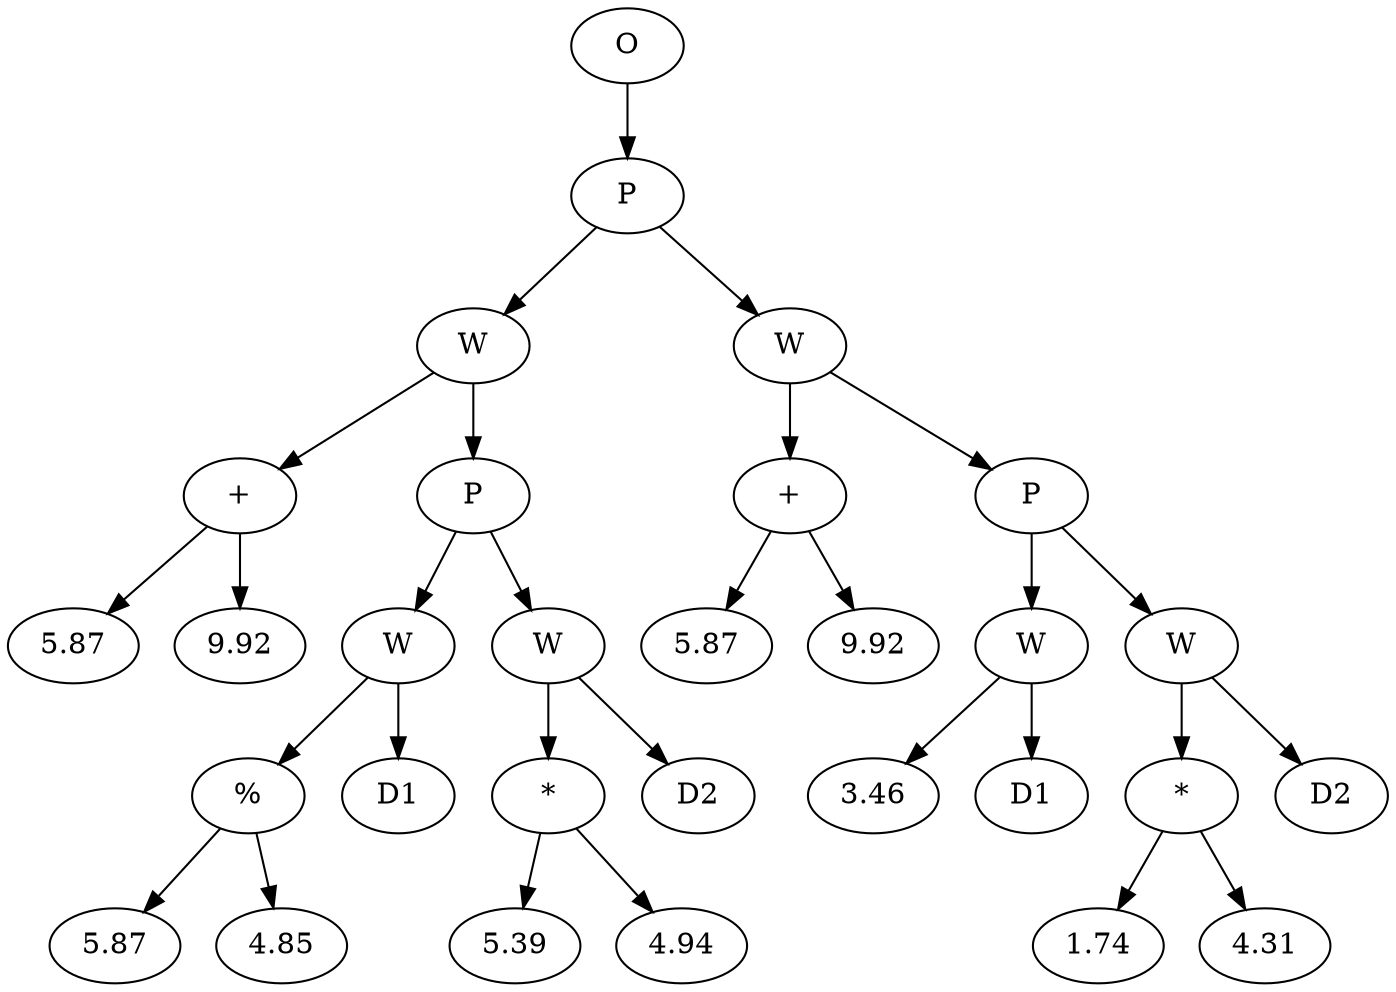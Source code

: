 // Tree
digraph {
	163649 [label=O]
	163650 [label=P]
	163649 -> 163650
	163651 [label=W]
	163650 -> 163651
	163652 [label="+"]
	163651 -> 163652
	163653 [label=5.87]
	163652 -> 163653
	163654 [label=9.92]
	163652 -> 163654
	163655 [label=P]
	163651 -> 163655
	163656 [label=W]
	163655 -> 163656
	163657 [label="%"]
	163656 -> 163657
	163658 [label=5.87]
	163657 -> 163658
	163659 [label=4.85]
	163657 -> 163659
	163660 [label=D1]
	163656 -> 163660
	163661 [label=W]
	163655 -> 163661
	163662 [label="*"]
	163661 -> 163662
	163663 [label=5.39]
	163662 -> 163663
	163664 [label=4.94]
	163662 -> 163664
	163665 [label=D2]
	163661 -> 163665
	163666 [label=W]
	163650 -> 163666
	163667 [label="+"]
	163666 -> 163667
	163668 [label=5.87]
	163667 -> 163668
	163669 [label=9.92]
	163667 -> 163669
	163670 [label=P]
	163666 -> 163670
	163671 [label=W]
	163670 -> 163671
	163672 [label=3.46]
	163671 -> 163672
	163673 [label=D1]
	163671 -> 163673
	163674 [label=W]
	163670 -> 163674
	163675 [label="*"]
	163674 -> 163675
	163676 [label=1.74]
	163675 -> 163676
	163677 [label=4.31]
	163675 -> 163677
	163678 [label=D2]
	163674 -> 163678
}
